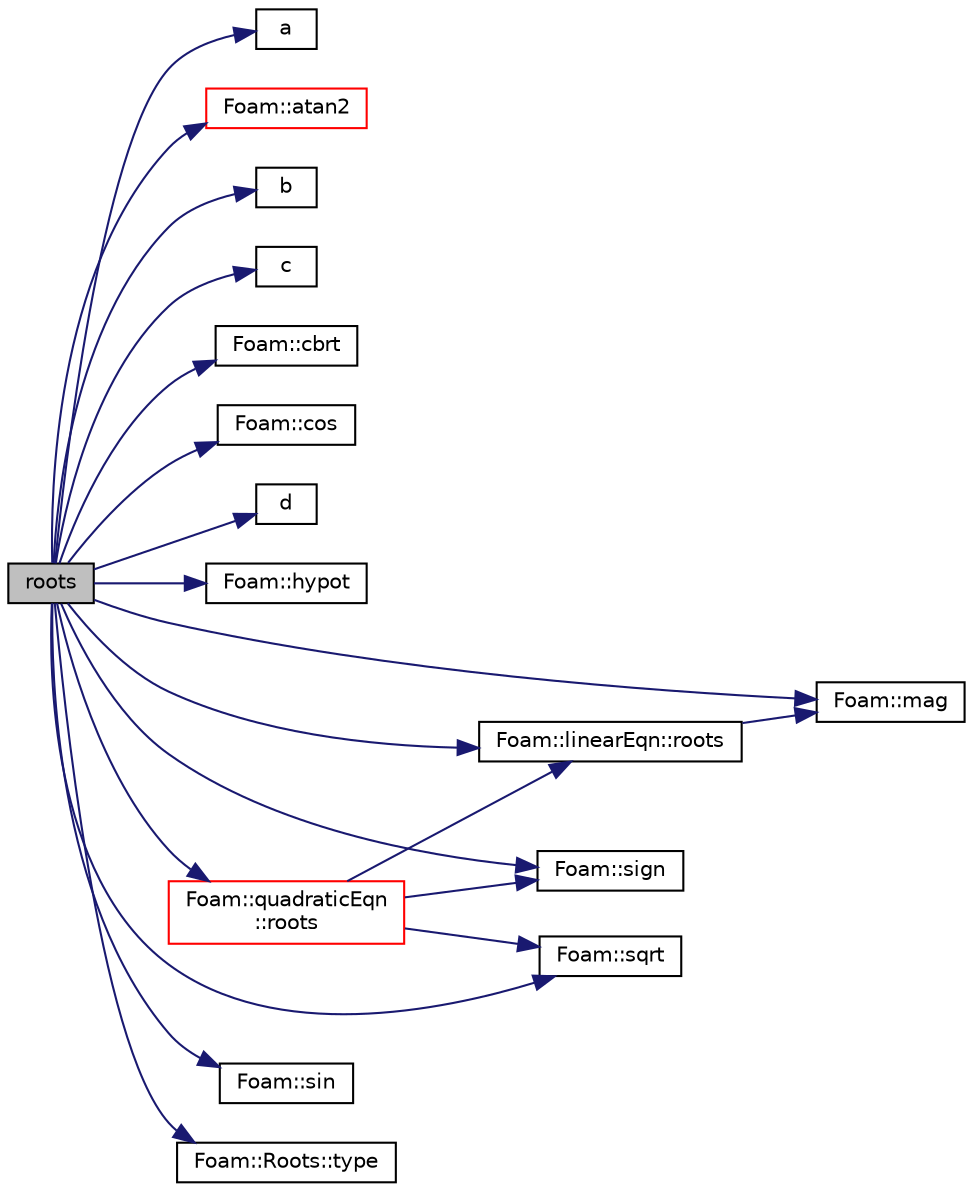 digraph "roots"
{
  bgcolor="transparent";
  edge [fontname="Helvetica",fontsize="10",labelfontname="Helvetica",labelfontsize="10"];
  node [fontname="Helvetica",fontsize="10",shape=record];
  rankdir="LR";
  Node1 [label="roots",height=0.2,width=0.4,color="black", fillcolor="grey75", style="filled" fontcolor="black"];
  Node1 -> Node2 [color="midnightblue",fontsize="10",style="solid",fontname="Helvetica"];
  Node2 [label="a",height=0.2,width=0.4,color="black",URL="$classFoam_1_1cubicEqn.html#a1d158acc0b01a3a5e2b5725cff9e2355"];
  Node1 -> Node3 [color="midnightblue",fontsize="10",style="solid",fontname="Helvetica"];
  Node3 [label="Foam::atan2",height=0.2,width=0.4,color="red",URL="$namespaceFoam.html#a7c3244436f5bb68e49184c00b86ccc8d"];
  Node1 -> Node4 [color="midnightblue",fontsize="10",style="solid",fontname="Helvetica"];
  Node4 [label="b",height=0.2,width=0.4,color="black",URL="$classFoam_1_1cubicEqn.html#aee7610f21b96eca49a73d968f3f5b976"];
  Node1 -> Node5 [color="midnightblue",fontsize="10",style="solid",fontname="Helvetica"];
  Node5 [label="c",height=0.2,width=0.4,color="black",URL="$classFoam_1_1cubicEqn.html#aa1f09964775859f00b15df765c685463"];
  Node1 -> Node6 [color="midnightblue",fontsize="10",style="solid",fontname="Helvetica"];
  Node6 [label="Foam::cbrt",height=0.2,width=0.4,color="black",URL="$namespaceFoam.html#aca0b7feea326c0e1e9e04078a319d019"];
  Node1 -> Node7 [color="midnightblue",fontsize="10",style="solid",fontname="Helvetica"];
  Node7 [label="Foam::cos",height=0.2,width=0.4,color="black",URL="$namespaceFoam.html#aebb41a148f7cf44b63e12f69e487e49f"];
  Node1 -> Node8 [color="midnightblue",fontsize="10",style="solid",fontname="Helvetica"];
  Node8 [label="d",height=0.2,width=0.4,color="black",URL="$classFoam_1_1cubicEqn.html#a32cafc10ef1066f92a80e565110fce69"];
  Node1 -> Node9 [color="midnightblue",fontsize="10",style="solid",fontname="Helvetica"];
  Node9 [label="Foam::hypot",height=0.2,width=0.4,color="black",URL="$namespaceFoam.html#a90d61bdadaac564804287155d4926028"];
  Node1 -> Node10 [color="midnightblue",fontsize="10",style="solid",fontname="Helvetica"];
  Node10 [label="Foam::mag",height=0.2,width=0.4,color="black",URL="$namespaceFoam.html#a834bb6faa2fd38f3b65634f2e1987e97"];
  Node1 -> Node11 [color="midnightblue",fontsize="10",style="solid",fontname="Helvetica"];
  Node11 [label="Foam::linearEqn::roots",height=0.2,width=0.4,color="black",URL="$classFoam_1_1linearEqn.html#a3a281ac19199b55f5d721f77dfacd404",tooltip="Get the roots. "];
  Node11 -> Node10 [color="midnightblue",fontsize="10",style="solid",fontname="Helvetica"];
  Node1 -> Node12 [color="midnightblue",fontsize="10",style="solid",fontname="Helvetica"];
  Node12 [label="Foam::quadraticEqn\l::roots",height=0.2,width=0.4,color="red",URL="$classFoam_1_1quadraticEqn.html#a3712ceb32b47bfcb1ef1843da167098f",tooltip="Get the roots. "];
  Node12 -> Node11 [color="midnightblue",fontsize="10",style="solid",fontname="Helvetica"];
  Node12 -> Node13 [color="midnightblue",fontsize="10",style="solid",fontname="Helvetica"];
  Node13 [label="Foam::sign",height=0.2,width=0.4,color="black",URL="$namespaceFoam.html#a221fd301d6c49c5bd4a6c0f5ccb893b2"];
  Node12 -> Node14 [color="midnightblue",fontsize="10",style="solid",fontname="Helvetica"];
  Node14 [label="Foam::sqrt",height=0.2,width=0.4,color="black",URL="$namespaceFoam.html#a8616bd62eebf2342a80222fecb1bda71"];
  Node1 -> Node13 [color="midnightblue",fontsize="10",style="solid",fontname="Helvetica"];
  Node1 -> Node15 [color="midnightblue",fontsize="10",style="solid",fontname="Helvetica"];
  Node15 [label="Foam::sin",height=0.2,width=0.4,color="black",URL="$namespaceFoam.html#a4517d680df5510934705011b30dcefa6"];
  Node1 -> Node14 [color="midnightblue",fontsize="10",style="solid",fontname="Helvetica"];
  Node1 -> Node16 [color="midnightblue",fontsize="10",style="solid",fontname="Helvetica"];
  Node16 [label="Foam::Roots::type",height=0.2,width=0.4,color="black",URL="$classFoam_1_1Roots.html#a382eca15b7136fc4c8093712b479d9a3",tooltip="Set the type of the i-th root. "];
}
